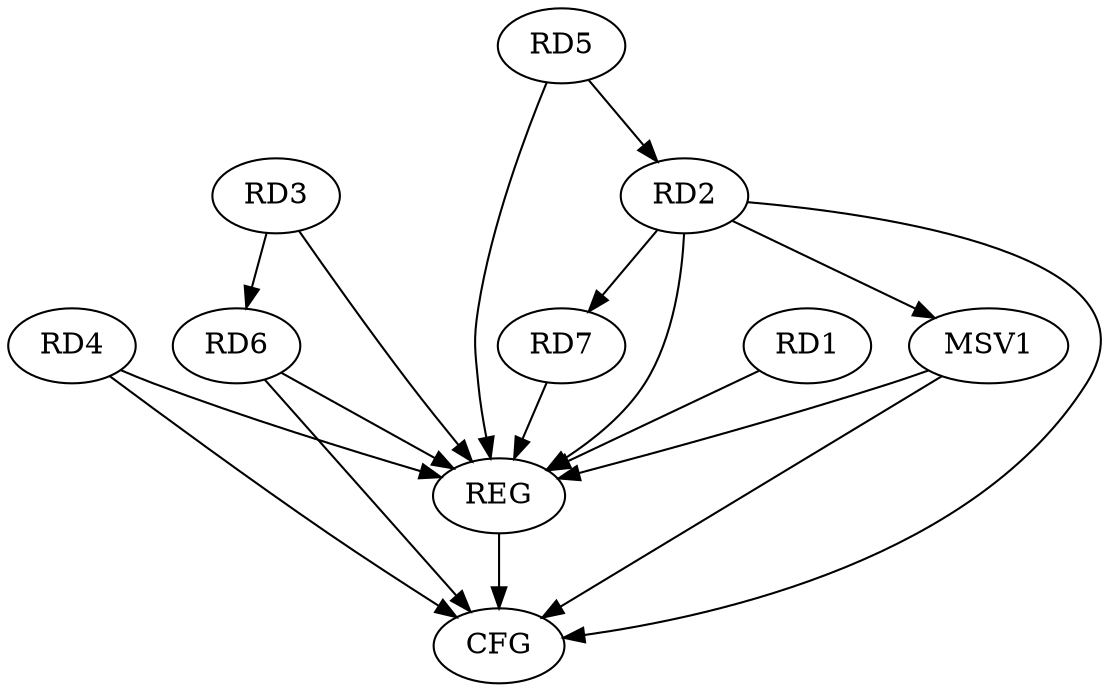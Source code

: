 strict digraph G {
  RD1 [ label="RD1" ];
  RD2 [ label="RD2" ];
  RD3 [ label="RD3" ];
  RD4 [ label="RD4" ];
  RD5 [ label="RD5" ];
  RD6 [ label="RD6" ];
  RD7 [ label="RD7" ];
  REG [ label="REG" ];
  CFG [ label="CFG" ];
  MSV1 [ label="MSV1" ];
  RD5 -> RD2;
  RD2 -> RD7;
  RD3 -> RD6;
  RD1 -> REG;
  RD2 -> REG;
  RD3 -> REG;
  RD4 -> REG;
  RD5 -> REG;
  RD6 -> REG;
  RD7 -> REG;
  RD4 -> CFG;
  RD2 -> CFG;
  RD6 -> CFG;
  REG -> CFG;
  RD2 -> MSV1;
  MSV1 -> REG;
  MSV1 -> CFG;
}
